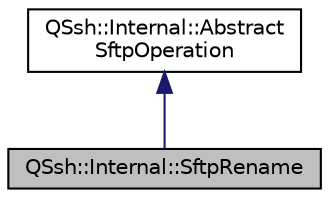 digraph "QSsh::Internal::SftpRename"
{
  edge [fontname="Helvetica",fontsize="10",labelfontname="Helvetica",labelfontsize="10"];
  node [fontname="Helvetica",fontsize="10",shape=record];
  Node2 [label="QSsh::Internal::SftpRename",height=0.2,width=0.4,color="black", fillcolor="grey75", style="filled", fontcolor="black"];
  Node3 -> Node2 [dir="back",color="midnightblue",fontsize="10",style="solid"];
  Node3 [label="QSsh::Internal::Abstract\lSftpOperation",height=0.2,width=0.4,color="black", fillcolor="white", style="filled",URL="$struct_q_ssh_1_1_internal_1_1_abstract_sftp_operation.html"];
}

